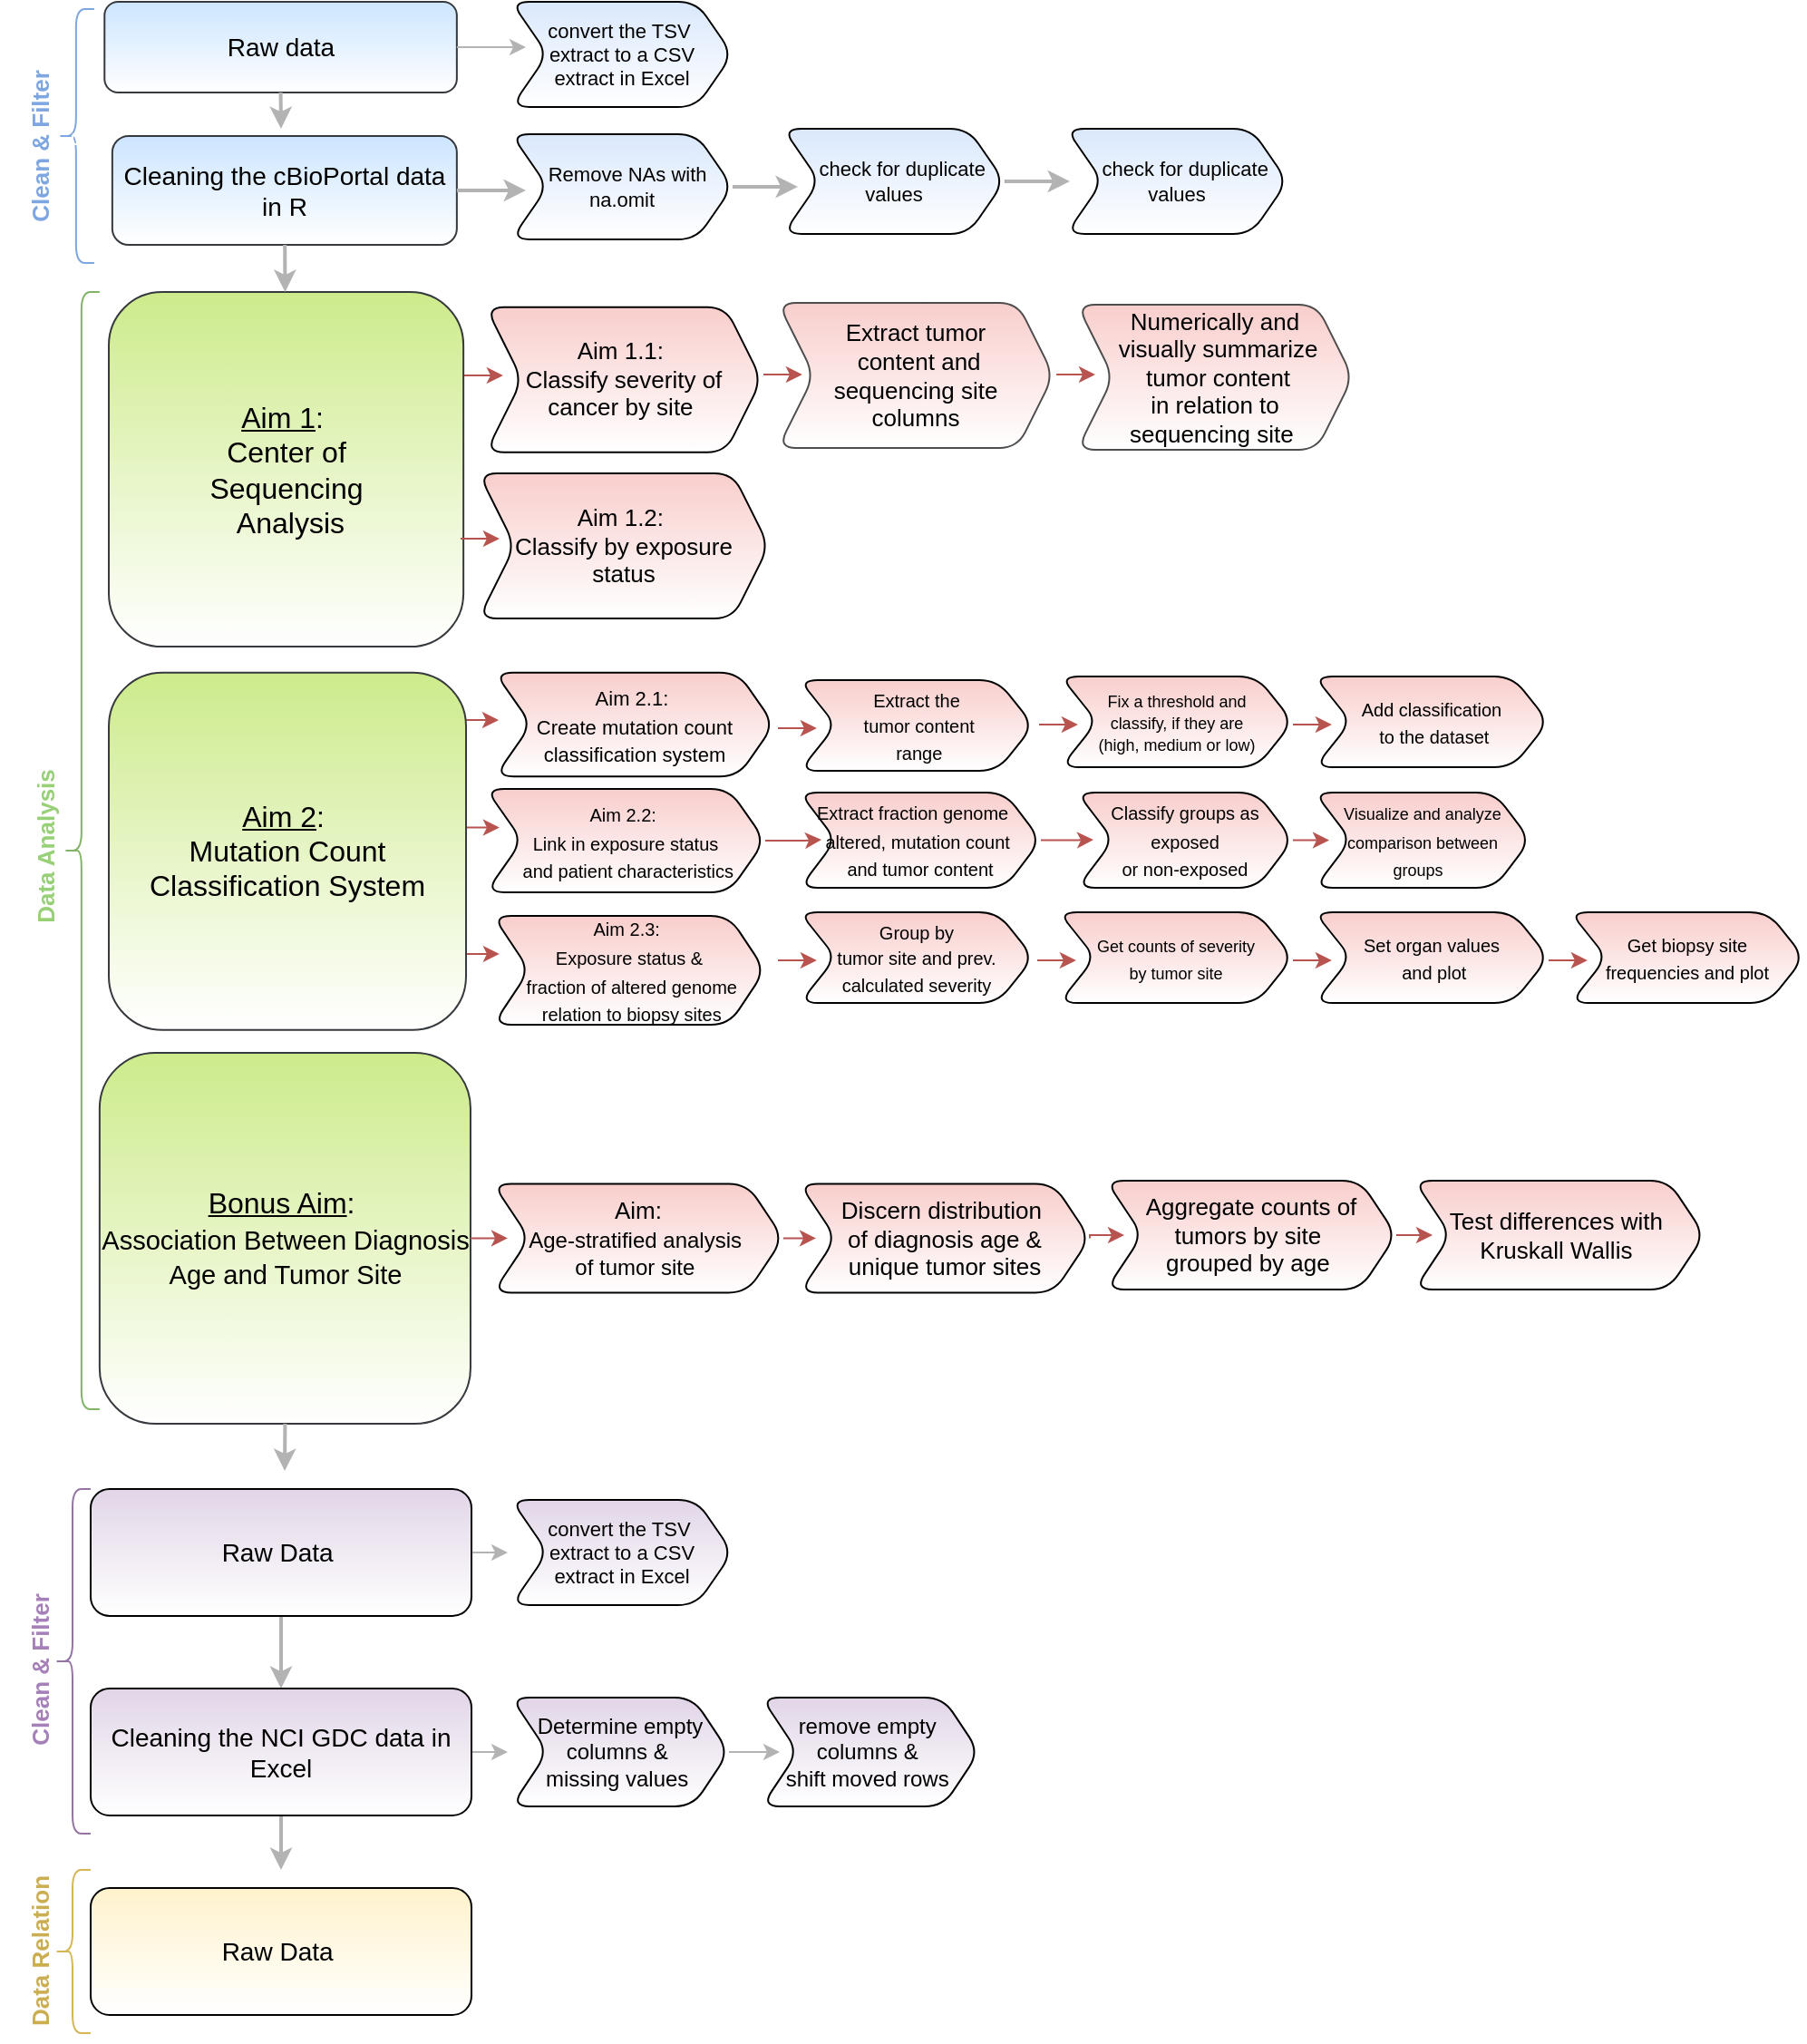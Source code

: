 <mxfile version="15.7.0" type="github">
  <diagram id="C5RBs43oDa-KdzZeNtuy" name="Page-1">
    <mxGraphModel dx="946" dy="516" grid="1" gridSize="10" guides="1" tooltips="1" connect="1" arrows="1" fold="1" page="1" pageScale="1" pageWidth="827" pageHeight="1169" math="0" shadow="0">
      <root>
        <mxCell id="WIyWlLk6GJQsqaUBKTNV-0" />
        <mxCell id="WIyWlLk6GJQsqaUBKTNV-1" parent="WIyWlLk6GJQsqaUBKTNV-0" />
        <mxCell id="jva05bBIhXNDkV-Z3Rs0-38" value="" style="group;fontColor=#A680B8;strokeColor=none;" parent="WIyWlLk6GJQsqaUBKTNV-1" vertex="1" connectable="0">
          <mxGeometry x="10.0" y="24" width="602" height="780" as="geometry" />
        </mxCell>
        <mxCell id="jva05bBIhXNDkV-Z3Rs0-0" value="" style="group" parent="jva05bBIhXNDkV-Z3Rs0-38" vertex="1" connectable="0">
          <mxGeometry x="41" width="560" height="780" as="geometry" />
        </mxCell>
        <mxCell id="jva05bBIhXNDkV-Z3Rs0-19" value="" style="endArrow=classic;html=1;rounded=0;fontSize=16;fillColor=#f8cecc;strokeColor=#b85450;" parent="jva05bBIhXNDkV-Z3Rs0-0" edge="1">
          <mxGeometry width="50" height="50" relative="1" as="geometry">
            <mxPoint x="213" y="392" as="sourcePoint" />
            <mxPoint x="234.429" y="392.017" as="targetPoint" />
            <Array as="points">
              <mxPoint x="234" y="392" />
            </Array>
          </mxGeometry>
        </mxCell>
        <mxCell id="jva05bBIhXNDkV-Z3Rs0-20" value="" style="endArrow=classic;html=1;rounded=0;fontSize=16;fillColor=#f8cecc;strokeColor=#b85450;" parent="jva05bBIhXNDkV-Z3Rs0-0" edge="1">
          <mxGeometry width="50" height="50" relative="1" as="geometry">
            <mxPoint x="213" y="451.28" as="sourcePoint" />
            <mxPoint x="234.429" y="451.297" as="targetPoint" />
          </mxGeometry>
        </mxCell>
        <mxCell id="jva05bBIhXNDkV-Z3Rs0-21" value="" style="endArrow=classic;html=1;rounded=0;fontSize=16;fillColor=#f8cecc;strokeColor=#b85450;" parent="jva05bBIhXNDkV-Z3Rs0-0" edge="1">
          <mxGeometry width="50" height="50" relative="1" as="geometry">
            <mxPoint x="213" y="520.94" as="sourcePoint" />
            <mxPoint x="234.429" y="520.957" as="targetPoint" />
          </mxGeometry>
        </mxCell>
        <mxCell id="jva05bBIhXNDkV-Z3Rs0-37" value="" style="group" parent="jva05bBIhXNDkV-Z3Rs0-0" vertex="1" connectable="0">
          <mxGeometry x="-9.07" width="400" height="562.89" as="geometry" />
        </mxCell>
        <mxCell id="WIyWlLk6GJQsqaUBKTNV-3" value="&lt;font style=&quot;font-size: 14px&quot;&gt;Raw data&lt;/font&gt;" style="rounded=1;whiteSpace=wrap;html=1;fontSize=12;glass=0;strokeWidth=1;shadow=0;fillColor=#cce5ff;strokeColor=#36393d;gradientColor=#ffffff;" parent="jva05bBIhXNDkV-Z3Rs0-37" vertex="1">
          <mxGeometry x="25.71" y="-4" width="194.29" height="50" as="geometry" />
        </mxCell>
        <mxCell id="LTJ8HYo8QJe674u0WcUs-32" value="&lt;font style=&quot;font-size: 16px&quot;&gt;&lt;u&gt;Aim 1&lt;/u&gt;:&amp;nbsp;&lt;br style=&quot;font-size: 16px&quot;&gt;&lt;span id=&quot;docs-internal-guid-bc889f9e-7fff-4419-e0c3-1be9c9a6d337&quot; style=&quot;font-size: 16px&quot;&gt;&lt;span style=&quot;font-family: &amp;#34;arial&amp;#34; ; color: rgb(0 , 0 , 0) ; background-color: transparent ; vertical-align: baseline ; font-size: 16px&quot;&gt;Center of &lt;br&gt;Sequencing&lt;br&gt;&amp;nbsp;Analysis&lt;/span&gt;&lt;/span&gt;&lt;/font&gt;" style="whiteSpace=wrap;html=1;aspect=fixed;fontSize=16;fillColor=#cdeb8b;align=center;strokeColor=#36393d;verticalAlign=middle;rounded=1;gradientColor=#ffffff;" parent="jva05bBIhXNDkV-Z3Rs0-37" vertex="1">
          <mxGeometry x="28.079" y="156" width="195.556" height="195.556" as="geometry" />
        </mxCell>
        <mxCell id="jva05bBIhXNDkV-Z3Rs0-10" value="&lt;font style=&quot;font-size: 16px&quot;&gt;&lt;u&gt;Aim 2&lt;/u&gt;:&amp;nbsp;&lt;br&gt;Mutation Count&lt;br&gt;&lt;span id=&quot;docs-internal-guid-d7643628-7fff-0ea7-7dd4-fb121b0baa99&quot;&gt;&lt;span style=&quot;font-family: &amp;#34;arial&amp;#34; ; background-color: transparent ; vertical-align: baseline&quot;&gt;Classification System&lt;/span&gt;&lt;/span&gt;&lt;br&gt;&lt;/font&gt;" style="whiteSpace=wrap;html=1;aspect=fixed;fontSize=12;fillColor=#cdeb8b;align=center;fontStyle=0;strokeColor=#36393d;rounded=1;gradientColor=#ffffff;" parent="jva05bBIhXNDkV-Z3Rs0-37" vertex="1">
          <mxGeometry x="28.08" y="365.89" width="197" height="197" as="geometry" />
        </mxCell>
        <mxCell id="jva05bBIhXNDkV-Z3Rs0-28" value="&lt;span style=&quot;color: rgb(0 , 0 , 0)&quot;&gt;Aim 1.1:&amp;nbsp;&lt;/span&gt;&lt;br style=&quot;color: rgb(0 , 0 , 0)&quot;&gt;&lt;span id=&quot;docs-internal-guid-32b5493a-7fff-44e1-2a43-0ddc0aedb55e&quot; style=&quot;color: rgb(0 , 0 , 0)&quot;&gt;&lt;span style=&quot;font-family: &amp;#34;arial&amp;#34; ; background-color: transparent ; vertical-align: baseline&quot;&gt;Classify severity of cancer by site&amp;nbsp;&lt;/span&gt;&lt;/span&gt;" style="shape=step;perimeter=stepPerimeter;whiteSpace=wrap;html=1;fixedSize=1;rounded=1;fontSize=13;verticalAlign=middle;fillColor=#f8cecc;strokeColor=default;gradientColor=#ffffff;" parent="jva05bBIhXNDkV-Z3Rs0-37" vertex="1">
          <mxGeometry x="236.07" y="164.39" width="152" height="80" as="geometry" />
        </mxCell>
        <mxCell id="jva05bBIhXNDkV-Z3Rs0-32" value="&lt;span style=&quot;color: rgb(0 , 0 , 0)&quot;&gt;Aim 1.2:&amp;nbsp;&lt;/span&gt;&lt;br style=&quot;color: rgb(0 , 0 , 0)&quot;&gt;&lt;span id=&quot;docs-internal-guid-430a61ab-7fff-0e5c-0323-d102c36e70b5&quot; style=&quot;color: rgb(0 , 0 , 0)&quot;&gt;&lt;span style=&quot;font-family: &amp;#34;arial&amp;#34; ; background-color: transparent ; vertical-align: baseline&quot;&gt;Classify by exposure status&lt;/span&gt;&lt;/span&gt;" style="shape=step;perimeter=stepPerimeter;whiteSpace=wrap;html=1;fixedSize=1;rounded=1;fontSize=13;verticalAlign=middle;fillColor=#f8cecc;strokeColor=default;gradientColor=#ffffff;" parent="jva05bBIhXNDkV-Z3Rs0-37" vertex="1">
          <mxGeometry x="232.07" y="256" width="160" height="80" as="geometry" />
        </mxCell>
        <mxCell id="jva05bBIhXNDkV-Z3Rs0-33" value="&lt;span style=&quot;font-size: 11px&quot;&gt;Aim 2.1:&amp;nbsp;&lt;/span&gt;&lt;br style=&quot;font-size: 11px&quot;&gt;&lt;span id=&quot;docs-internal-guid-32b5493a-7fff-44e1-2a43-0ddc0aedb55e&quot; style=&quot;font-size: 11px&quot;&gt;&lt;span style=&quot;font-family: &amp;#34;arial&amp;#34; ; background-color: transparent ; vertical-align: baseline&quot;&gt;Create mutation count classification system&lt;/span&gt;&lt;/span&gt;" style="shape=step;perimeter=stepPerimeter;whiteSpace=wrap;html=1;fixedSize=1;rounded=1;fontSize=13;verticalAlign=middle;fillColor=#f8cecc;strokeColor=default;gradientColor=#ffffff;" parent="jva05bBIhXNDkV-Z3Rs0-37" vertex="1">
          <mxGeometry x="241.07" y="365.89" width="153.93" height="57.22" as="geometry" />
        </mxCell>
        <mxCell id="jva05bBIhXNDkV-Z3Rs0-34" value="&lt;span style=&quot;font-size: 10px&quot;&gt;Aim 2.2:&amp;nbsp;&lt;/span&gt;&lt;br style=&quot;font-size: 10px&quot;&gt;&lt;span id=&quot;docs-internal-guid-430a61ab-7fff-0e5c-0323-d102c36e70b5&quot; style=&quot;font-size: 10px&quot;&gt;&lt;span style=&quot;font-family: &amp;#34;arial&amp;#34; ; background-color: transparent ; vertical-align: baseline&quot;&gt;Link in exposure status&lt;br&gt;&amp;nbsp;and patient characteristics&lt;br&gt;&lt;/span&gt;&lt;/span&gt;" style="shape=step;perimeter=stepPerimeter;whiteSpace=wrap;html=1;fixedSize=1;rounded=1;fontSize=13;verticalAlign=middle;fillColor=#f8cecc;strokeColor=default;gradientColor=#ffffff;" parent="jva05bBIhXNDkV-Z3Rs0-37" vertex="1">
          <mxGeometry x="236.07" y="430" width="153.93" height="57" as="geometry" />
        </mxCell>
        <mxCell id="jva05bBIhXNDkV-Z3Rs0-35" value="&lt;span style=&quot;font-size: 10px&quot;&gt;Aim 2.3:&amp;nbsp;&lt;/span&gt;&lt;br style=&quot;font-size: 10px&quot;&gt;&lt;span id=&quot;docs-internal-guid-430a61ab-7fff-0e5c-0323-d102c36e70b5&quot; style=&quot;font-size: 10px&quot;&gt;&lt;span style=&quot;font-family: &amp;#34;arial&amp;#34; ; background-color: transparent ; vertical-align: baseline&quot;&gt;Exposure status &amp;amp;&lt;br&gt;&amp;nbsp;fraction of altered genome&lt;br&gt;&amp;nbsp;relation to biopsy sites&lt;/span&gt;&lt;/span&gt;" style="shape=step;perimeter=stepPerimeter;whiteSpace=wrap;html=1;fixedSize=1;rounded=1;fontSize=13;verticalAlign=middle;fillColor=#f8cecc;strokeColor=default;gradientColor=#ffffff;" parent="jva05bBIhXNDkV-Z3Rs0-37" vertex="1">
          <mxGeometry x="240" y="500" width="150" height="60" as="geometry" />
        </mxCell>
        <mxCell id="jva05bBIhXNDkV-Z3Rs0-30" value="c" style="shape=curlyBracket;whiteSpace=wrap;html=1;rounded=1;fontSize=13;verticalAlign=middle;fillColor=#7EA6E0;strokeColor=#7EA6E0;fontColor=#ffffff;" parent="jva05bBIhXNDkV-Z3Rs0-37" vertex="1">
          <mxGeometry width="20" height="140" as="geometry" />
        </mxCell>
        <mxCell id="UrIfdFHcw9ySpkhSnF8r-1" value="" style="endArrow=classic;html=1;rounded=0;fontSize=16;fillColor=#f8cecc;strokeColor=#b85450;" parent="jva05bBIhXNDkV-Z3Rs0-37" edge="1">
          <mxGeometry width="50" height="50" relative="1" as="geometry">
            <mxPoint x="222.07" y="292" as="sourcePoint" />
            <mxPoint x="243.499" y="292.017" as="targetPoint" />
          </mxGeometry>
        </mxCell>
        <mxCell id="UrIfdFHcw9ySpkhSnF8r-2" value="" style="endArrow=classic;html=1;rounded=0;fontSize=16;fillColor=#f8cecc;strokeColor=#b85450;" parent="jva05bBIhXNDkV-Z3Rs0-37" edge="1">
          <mxGeometry width="50" height="50" relative="1" as="geometry">
            <mxPoint x="224.07" y="202" as="sourcePoint" />
            <mxPoint x="245.499" y="202.017" as="targetPoint" />
          </mxGeometry>
        </mxCell>
        <mxCell id="fbxLGO5AVqaTQdbHGjEv-2" value="&lt;font style=&quot;font-size: 14px&quot;&gt;Cleaning the cBioPortal data in R&lt;/font&gt;" style="rounded=1;whiteSpace=wrap;html=1;strokeColor=#36393d;fillColor=#cce5ff;gradientColor=#ffffff;" parent="jva05bBIhXNDkV-Z3Rs0-37" vertex="1">
          <mxGeometry x="30" y="70" width="190" height="60" as="geometry" />
        </mxCell>
        <mxCell id="fbxLGO5AVqaTQdbHGjEv-8" value="" style="endArrow=classic;html=1;rounded=0;fontSize=16;fillColor=#dae8fc;strokeColor=#B3B3B3;strokeWidth=2;" parent="jva05bBIhXNDkV-Z3Rs0-37" source="fbxLGO5AVqaTQdbHGjEv-2" target="LTJ8HYo8QJe674u0WcUs-32" edge="1">
          <mxGeometry width="50" height="50" relative="1" as="geometry">
            <mxPoint x="128.07" y="146" as="sourcePoint" />
            <mxPoint x="128.07" y="86" as="targetPoint" />
            <Array as="points" />
          </mxGeometry>
        </mxCell>
        <mxCell id="fbxLGO5AVqaTQdbHGjEv-26" value="&lt;span style=&quot;font-size: 11px&quot;&gt;&amp;nbsp; Remove NAs with&lt;/span&gt;&lt;br style=&quot;font-size: 11px&quot;&gt;&lt;span style=&quot;font-size: 11px&quot;&gt;na.omit&lt;/span&gt;" style="shape=step;perimeter=stepPerimeter;whiteSpace=wrap;html=1;fixedSize=1;fontSize=10;strokeColor=default;fillColor=#dae8fc;align=center;rounded=1;gradientColor=#ffffff;" parent="jva05bBIhXNDkV-Z3Rs0-37" vertex="1">
          <mxGeometry x="250.07" y="69" width="121.97" height="58" as="geometry" />
        </mxCell>
        <mxCell id="vI-df_wn8zXR9mLXB440-14" value="&lt;span style=&quot;font-size: 11px&quot;&gt;convert the TSV&amp;nbsp;&lt;br&gt;extract to a CSV&lt;br&gt;extract in Excel&lt;br&gt;&lt;/span&gt;" style="shape=step;perimeter=stepPerimeter;whiteSpace=wrap;html=1;fixedSize=1;fontSize=10;strokeColor=default;fillColor=#dae8fc;align=center;rounded=1;gradientColor=#ffffff;" vertex="1" parent="jva05bBIhXNDkV-Z3Rs0-37">
          <mxGeometry x="250.07" y="-4" width="121.97" height="58" as="geometry" />
        </mxCell>
        <mxCell id="jva05bBIhXNDkV-Z3Rs0-59" value="" style="shape=curlyBracket;whiteSpace=wrap;html=1;rounded=1;fontSize=13;strokeColor=#82b366;fillColor=#d5e8d4;verticalAlign=middle;" parent="jva05bBIhXNDkV-Z3Rs0-0" vertex="1">
          <mxGeometry x="-6.07" y="156" width="20" height="616" as="geometry" />
        </mxCell>
        <mxCell id="jva05bBIhXNDkV-Z3Rs0-39" value="&lt;font style=&quot;font-size: 16px&quot;&gt;&lt;u&gt;Bonus Aim&lt;/u&gt;:&amp;nbsp;&lt;br&gt;&lt;span id=&quot;docs-internal-guid-02cd7383-7fff-e907-d800-ce4748073192&quot;&gt;&lt;span style=&quot;font-size: 10.909pt ; font-family: &amp;#34;arial&amp;#34; ; background-color: transparent ; vertical-align: baseline&quot;&gt;Association Between Diagnosis Age and Tumor Site&lt;/span&gt;&lt;/span&gt;&lt;br&gt;&lt;/font&gt;" style="whiteSpace=wrap;html=1;aspect=fixed;fontSize=12;fillColor=#cdeb8b;align=center;fontStyle=0;strokeColor=#36393d;rounded=1;gradientColor=#ffffff;" parent="jva05bBIhXNDkV-Z3Rs0-0" vertex="1">
          <mxGeometry x="13.93" y="575.45" width="204.55" height="204.55" as="geometry" />
        </mxCell>
        <mxCell id="UrIfdFHcw9ySpkhSnF8r-3" value="Extract tumor&lt;br&gt;&amp;nbsp;content and &lt;br&gt;sequencing site &lt;br&gt;columns" style="shape=step;perimeter=stepPerimeter;whiteSpace=wrap;html=1;fixedSize=1;rounded=1;fontSize=13;verticalAlign=middle;fillColor=#f8cecc;strokeColor=#4D4D4D;gradientColor=#ffffff;" parent="jva05bBIhXNDkV-Z3Rs0-0" vertex="1">
          <mxGeometry x="388" y="162" width="152" height="80" as="geometry" />
        </mxCell>
        <mxCell id="UrIfdFHcw9ySpkhSnF8r-7" value="" style="endArrow=classic;html=1;rounded=0;fontSize=16;fillColor=#f8cecc;strokeColor=#b85450;" parent="jva05bBIhXNDkV-Z3Rs0-0" edge="1">
          <mxGeometry width="50" height="50" relative="1" as="geometry">
            <mxPoint x="380" y="201.5" as="sourcePoint" />
            <mxPoint x="401.429" y="201.517" as="targetPoint" />
          </mxGeometry>
        </mxCell>
        <mxCell id="dsIt64HnXnaKbnJkgqfY-0" value="&lt;font style=&quot;font-size: 10px&quot;&gt;Extract the&lt;br&gt;&amp;nbsp;tumor content&lt;br&gt;&amp;nbsp;range&lt;/font&gt;" style="shape=step;perimeter=stepPerimeter;whiteSpace=wrap;html=1;fixedSize=1;rounded=1;fillColor=#f8cecc;strokeColor=default;gradientColor=#ffffff;" parent="jva05bBIhXNDkV-Z3Rs0-0" vertex="1">
          <mxGeometry x="400" y="370" width="129" height="50" as="geometry" />
        </mxCell>
        <mxCell id="dsIt64HnXnaKbnJkgqfY-1" value="" style="endArrow=classic;html=1;rounded=0;fontSize=16;fillColor=#f8cecc;strokeColor=#b85450;" parent="jva05bBIhXNDkV-Z3Rs0-0" edge="1">
          <mxGeometry width="50" height="50" relative="1" as="geometry">
            <mxPoint x="388" y="396.5" as="sourcePoint" />
            <mxPoint x="409.429" y="396.517" as="targetPoint" />
          </mxGeometry>
        </mxCell>
        <mxCell id="dsIt64HnXnaKbnJkgqfY-6" value="&lt;font style=&quot;font-size: 10px&quot;&gt;Group by&lt;br&gt;tumor site and prev.&lt;br&gt;&amp;nbsp;calculated severity&amp;nbsp;&lt;/font&gt;" style="shape=step;perimeter=stepPerimeter;whiteSpace=wrap;html=1;fixedSize=1;rounded=1;fillColor=#f8cecc;strokeColor=default;gradientColor=#ffffff;" parent="jva05bBIhXNDkV-Z3Rs0-0" vertex="1">
          <mxGeometry x="400" y="498" width="129" height="50" as="geometry" />
        </mxCell>
        <mxCell id="dsIt64HnXnaKbnJkgqfY-7" value="" style="endArrow=classic;html=1;rounded=0;fontSize=16;fillColor=#f8cecc;strokeColor=#b85450;" parent="jva05bBIhXNDkV-Z3Rs0-0" edge="1">
          <mxGeometry width="50" height="50" relative="1" as="geometry">
            <mxPoint x="388" y="524.5" as="sourcePoint" />
            <mxPoint x="409.429" y="524.517" as="targetPoint" />
          </mxGeometry>
        </mxCell>
        <mxCell id="UrIfdFHcw9ySpkhSnF8r-6" value="" style="endArrow=classic;html=1;rounded=0;fontSize=16;fillColor=#f8cecc;strokeColor=#b85450;" parent="jva05bBIhXNDkV-Z3Rs0-0" edge="1">
          <mxGeometry width="50" height="50" relative="1" as="geometry">
            <mxPoint x="541.57" y="201.5" as="sourcePoint" />
            <mxPoint x="562.999" y="201.517" as="targetPoint" />
          </mxGeometry>
        </mxCell>
        <mxCell id="A9-u4E476JNnXryJL63V-2" value="&lt;font style=&quot;font-size: 10px&quot;&gt;Extract fraction genome&amp;nbsp; &amp;nbsp; altered, mutation count&amp;nbsp; &lt;br&gt;and tumor content&lt;/font&gt;" style="shape=step;perimeter=stepPerimeter;whiteSpace=wrap;html=1;fixedSize=1;rounded=1;fontSize=13;verticalAlign=middle;fillColor=#f8cecc;strokeColor=default;gradientColor=#ffffff;" parent="jva05bBIhXNDkV-Z3Rs0-0" vertex="1">
          <mxGeometry x="400" y="432" width="133" height="52.5" as="geometry" />
        </mxCell>
        <mxCell id="A9-u4E476JNnXryJL63V-3" value="" style="edgeStyle=orthogonalEdgeStyle;rounded=0;orthogonalLoop=1;jettySize=auto;html=1;fillColor=#f8cecc;strokeColor=#B85450;" parent="jva05bBIhXNDkV-Z3Rs0-0" source="jva05bBIhXNDkV-Z3Rs0-34" edge="1">
          <mxGeometry relative="1" as="geometry">
            <mxPoint x="412" y="458" as="targetPoint" />
            <Array as="points">
              <mxPoint x="402" y="458" />
              <mxPoint x="402" y="458" />
            </Array>
          </mxGeometry>
        </mxCell>
        <mxCell id="fbxLGO5AVqaTQdbHGjEv-22" value="Aim:&lt;br&gt;&lt;font style=&quot;font-size: 12px&quot;&gt;Age-stratified analysis&amp;nbsp;&lt;br&gt;of tumor site&lt;/font&gt;&amp;nbsp;" style="shape=step;perimeter=stepPerimeter;whiteSpace=wrap;html=1;fixedSize=1;rounded=1;fontSize=13;verticalAlign=middle;fillColor=#f8cecc;strokeColor=default;gradientColor=#ffffff;" parent="jva05bBIhXNDkV-Z3Rs0-0" vertex="1">
          <mxGeometry x="230.93" y="647.73" width="160" height="60" as="geometry" />
        </mxCell>
        <mxCell id="fbxLGO5AVqaTQdbHGjEv-28" value="&lt;span style=&quot;font-size: 11px&quot;&gt;&amp;nbsp; &amp;nbsp;check for duplicate&lt;br&gt;values&lt;br&gt;&lt;/span&gt;" style="shape=step;perimeter=stepPerimeter;whiteSpace=wrap;html=1;fixedSize=1;fontSize=10;strokeColor=default;fillColor=#dae8fc;align=center;rounded=1;gradientColor=#ffffff;" parent="jva05bBIhXNDkV-Z3Rs0-0" vertex="1">
          <mxGeometry x="390.93" y="66" width="121.97" height="58" as="geometry" />
        </mxCell>
        <mxCell id="vI-df_wn8zXR9mLXB440-1" value="Discern distribution&amp;nbsp;&lt;br&gt;of diagnosis age &amp;amp;&lt;br&gt;unique tumor sites" style="shape=step;perimeter=stepPerimeter;whiteSpace=wrap;html=1;fixedSize=1;rounded=1;fontSize=13;verticalAlign=middle;fillColor=#f8cecc;strokeColor=default;gradientColor=#ffffff;" vertex="1" parent="jva05bBIhXNDkV-Z3Rs0-0">
          <mxGeometry x="400" y="647.73" width="160" height="60" as="geometry" />
        </mxCell>
        <mxCell id="jva05bBIhXNDkV-Z3Rs0-24" value="&lt;font color=&quot;#7ea6e0&quot;&gt;&lt;b&gt;Clean &amp;amp; Filter&lt;/b&gt;&lt;/font&gt;" style="text;html=1;align=center;verticalAlign=middle;resizable=0;points=[];autosize=1;strokeColor=none;fillColor=#FFFFFF;fontSize=13;rotation=-90;fontColor=#0000FF;" parent="jva05bBIhXNDkV-Z3Rs0-38" vertex="1">
          <mxGeometry x="-28" y="66" width="100" height="20" as="geometry" />
        </mxCell>
        <mxCell id="jva05bBIhXNDkV-Z3Rs0-60" value="Data Analysis" style="text;html=1;align=center;verticalAlign=middle;resizable=0;points=[];autosize=1;strokeColor=none;fillColor=#FFFFFF;fontSize=13;rotation=-90;fontColor=#97D077;fontStyle=1" parent="jva05bBIhXNDkV-Z3Rs0-38" vertex="1">
          <mxGeometry x="-25" y="452" width="100" height="20" as="geometry" />
        </mxCell>
        <mxCell id="UrIfdFHcw9ySpkhSnF8r-8" value="Numerically and&lt;br&gt;&amp;nbsp;visually summarize&lt;br&gt;&amp;nbsp;tumor content &lt;br&gt;in relation to &lt;br&gt;sequencing site&amp;nbsp;" style="shape=step;perimeter=stepPerimeter;whiteSpace=wrap;html=1;fixedSize=1;rounded=1;fontSize=13;verticalAlign=middle;fillColor=#f8cecc;strokeColor=#4D4D4D;gradientColor=#ffffff;" parent="WIyWlLk6GJQsqaUBKTNV-1" vertex="1">
          <mxGeometry x="604" y="187" width="152" height="80" as="geometry" />
        </mxCell>
        <mxCell id="dsIt64HnXnaKbnJkgqfY-2" value="&lt;font style=&quot;font-size: 9px&quot;&gt;Fix a threshold and&lt;br&gt;classify,&amp;nbsp;if they are &lt;br&gt;(high, medium or low)&lt;/font&gt;" style="shape=step;perimeter=stepPerimeter;whiteSpace=wrap;html=1;fixedSize=1;rounded=1;fillColor=#f8cecc;strokeColor=default;fontSize=10;gradientColor=#ffffff;" parent="WIyWlLk6GJQsqaUBKTNV-1" vertex="1">
          <mxGeometry x="595" y="392" width="128" height="50" as="geometry" />
        </mxCell>
        <mxCell id="dsIt64HnXnaKbnJkgqfY-3" value="" style="endArrow=classic;html=1;rounded=0;fontSize=16;fillColor=#f8cecc;strokeColor=#b85450;" parent="WIyWlLk6GJQsqaUBKTNV-1" edge="1">
          <mxGeometry width="50" height="50" relative="1" as="geometry">
            <mxPoint x="583" y="418.5" as="sourcePoint" />
            <mxPoint x="604.429" y="418.517" as="targetPoint" />
          </mxGeometry>
        </mxCell>
        <mxCell id="dsIt64HnXnaKbnJkgqfY-4" value="&lt;font style=&quot;font-size: 10px&quot;&gt;Add classification&lt;br&gt;&amp;nbsp;to the dataset&lt;/font&gt;" style="shape=step;perimeter=stepPerimeter;whiteSpace=wrap;html=1;fixedSize=1;rounded=1;fillColor=#f8cecc;strokeColor=default;gradientColor=#ffffff;" parent="WIyWlLk6GJQsqaUBKTNV-1" vertex="1">
          <mxGeometry x="735" y="392" width="129" height="50" as="geometry" />
        </mxCell>
        <mxCell id="dsIt64HnXnaKbnJkgqfY-5" value="" style="endArrow=classic;html=1;rounded=0;fontSize=16;fillColor=#f8cecc;strokeColor=#b85450;" parent="WIyWlLk6GJQsqaUBKTNV-1" edge="1">
          <mxGeometry width="50" height="50" relative="1" as="geometry">
            <mxPoint x="723" y="418.5" as="sourcePoint" />
            <mxPoint x="744.429" y="418.517" as="targetPoint" />
          </mxGeometry>
        </mxCell>
        <mxCell id="dsIt64HnXnaKbnJkgqfY-8" value="&lt;span style=&quot;font-size: 9px&quot;&gt;Get counts of severity &lt;br&gt;by tumor site&lt;/span&gt;" style="shape=step;perimeter=stepPerimeter;whiteSpace=wrap;html=1;fixedSize=1;rounded=1;fillColor=#f8cecc;strokeColor=default;gradientColor=#ffffff;" parent="WIyWlLk6GJQsqaUBKTNV-1" vertex="1">
          <mxGeometry x="594" y="522" width="129" height="50" as="geometry" />
        </mxCell>
        <mxCell id="dsIt64HnXnaKbnJkgqfY-9" value="" style="endArrow=classic;html=1;rounded=0;fontSize=16;fillColor=#f8cecc;strokeColor=#b85450;" parent="WIyWlLk6GJQsqaUBKTNV-1" edge="1">
          <mxGeometry width="50" height="50" relative="1" as="geometry">
            <mxPoint x="582" y="548.5" as="sourcePoint" />
            <mxPoint x="603.429" y="548.517" as="targetPoint" />
          </mxGeometry>
        </mxCell>
        <mxCell id="dsIt64HnXnaKbnJkgqfY-10" value="&lt;font size=&quot;1&quot;&gt;Set organ values&lt;br&gt;&amp;nbsp;and plot&lt;/font&gt;" style="shape=step;perimeter=stepPerimeter;whiteSpace=wrap;html=1;fixedSize=1;rounded=1;fillColor=#f8cecc;strokeColor=default;gradientColor=#ffffff;" parent="WIyWlLk6GJQsqaUBKTNV-1" vertex="1">
          <mxGeometry x="735" y="522" width="129" height="50" as="geometry" />
        </mxCell>
        <mxCell id="dsIt64HnXnaKbnJkgqfY-11" value="" style="endArrow=classic;html=1;rounded=0;fontSize=16;fillColor=#f8cecc;strokeColor=#b85450;" parent="WIyWlLk6GJQsqaUBKTNV-1" edge="1">
          <mxGeometry width="50" height="50" relative="1" as="geometry">
            <mxPoint x="723" y="548.5" as="sourcePoint" />
            <mxPoint x="744.429" y="548.517" as="targetPoint" />
          </mxGeometry>
        </mxCell>
        <mxCell id="dsIt64HnXnaKbnJkgqfY-12" value="&lt;font style=&quot;font-size: 10px&quot;&gt;Get biopsy site &lt;br&gt;frequencies and plot&lt;/font&gt;" style="shape=step;perimeter=stepPerimeter;whiteSpace=wrap;html=1;fixedSize=1;rounded=1;fillColor=#f8cecc;strokeColor=default;gradientColor=#ffffff;" parent="WIyWlLk6GJQsqaUBKTNV-1" vertex="1">
          <mxGeometry x="876" y="522" width="129" height="50" as="geometry" />
        </mxCell>
        <mxCell id="dsIt64HnXnaKbnJkgqfY-13" value="" style="endArrow=classic;html=1;rounded=0;fontSize=16;fillColor=#f8cecc;strokeColor=#b85450;" parent="WIyWlLk6GJQsqaUBKTNV-1" edge="1">
          <mxGeometry width="50" height="50" relative="1" as="geometry">
            <mxPoint x="864" y="548.5" as="sourcePoint" />
            <mxPoint x="885.429" y="548.517" as="targetPoint" />
          </mxGeometry>
        </mxCell>
        <mxCell id="A9-u4E476JNnXryJL63V-9" value="" style="edgeStyle=orthogonalEdgeStyle;rounded=0;orthogonalLoop=1;jettySize=auto;html=1;fontSize=8;strokeColor=#B85450;" parent="WIyWlLk6GJQsqaUBKTNV-1" source="A9-u4E476JNnXryJL63V-5" edge="1">
          <mxGeometry relative="1" as="geometry">
            <mxPoint x="743" y="482" as="targetPoint" />
          </mxGeometry>
        </mxCell>
        <mxCell id="A9-u4E476JNnXryJL63V-5" value="&lt;font style=&quot;font-size: 10px&quot;&gt;Classify groups as exposed &lt;br&gt;or non-exposed&lt;/font&gt;" style="shape=step;perimeter=stepPerimeter;whiteSpace=wrap;html=1;fixedSize=1;rounded=1;fontSize=13;verticalAlign=middle;fillColor=#f8cecc;strokeColor=default;gradientColor=#ffffff;" parent="WIyWlLk6GJQsqaUBKTNV-1" vertex="1">
          <mxGeometry x="604" y="456" width="119" height="52.5" as="geometry" />
        </mxCell>
        <mxCell id="A9-u4E476JNnXryJL63V-6" value="" style="edgeStyle=orthogonalEdgeStyle;rounded=0;orthogonalLoop=1;jettySize=auto;html=1;strokeColor=#B85450;" parent="WIyWlLk6GJQsqaUBKTNV-1" source="A9-u4E476JNnXryJL63V-2" edge="1">
          <mxGeometry relative="1" as="geometry">
            <mxPoint x="613" y="482" as="targetPoint" />
          </mxGeometry>
        </mxCell>
        <mxCell id="A9-u4E476JNnXryJL63V-8" value="&lt;font style=&quot;font-size: 9px&quot;&gt;Visualize and analyze &lt;br&gt;comparison between &lt;br&gt;groups&amp;nbsp;&amp;nbsp;&lt;/font&gt;" style="shape=step;perimeter=stepPerimeter;whiteSpace=wrap;html=1;fixedSize=1;rounded=1;fontSize=13;verticalAlign=middle;fillColor=#f8cecc;strokeColor=default;gradientColor=#ffffff;" parent="WIyWlLk6GJQsqaUBKTNV-1" vertex="1">
          <mxGeometry x="735" y="456" width="119" height="52.5" as="geometry" />
        </mxCell>
        <mxCell id="fbxLGO5AVqaTQdbHGjEv-27" style="edgeStyle=orthogonalEdgeStyle;rounded=0;orthogonalLoop=1;jettySize=auto;html=1;exitX=1;exitY=0.5;exitDx=0;exitDy=0;fontSize=11;fontColor=#97D077;strokeColor=#B3B3B3;strokeWidth=2;fillColor=#f5f5f5;" parent="WIyWlLk6GJQsqaUBKTNV-1" source="fbxLGO5AVqaTQdbHGjEv-26" edge="1">
          <mxGeometry relative="1" as="geometry">
            <mxPoint x="450" y="122" as="targetPoint" />
          </mxGeometry>
        </mxCell>
        <mxCell id="fbxLGO5AVqaTQdbHGjEv-29" style="edgeStyle=orthogonalEdgeStyle;rounded=0;orthogonalLoop=1;jettySize=auto;html=1;exitX=1;exitY=0.5;exitDx=0;exitDy=0;fontSize=11;fontColor=#97D077;strokeColor=#B3B3B3;strokeWidth=2;" parent="WIyWlLk6GJQsqaUBKTNV-1" source="fbxLGO5AVqaTQdbHGjEv-28" edge="1">
          <mxGeometry relative="1" as="geometry">
            <mxPoint x="600" y="119" as="targetPoint" />
          </mxGeometry>
        </mxCell>
        <mxCell id="fbxLGO5AVqaTQdbHGjEv-30" value="&lt;span style=&quot;font-size: 11px&quot;&gt;&amp;nbsp; &amp;nbsp;check for duplicate&lt;br&gt;values&lt;br&gt;&lt;/span&gt;" style="shape=step;perimeter=stepPerimeter;whiteSpace=wrap;html=1;fixedSize=1;fontSize=10;strokeColor=default;fillColor=#dae8fc;align=center;rounded=1;gradientColor=#ffffff;" parent="WIyWlLk6GJQsqaUBKTNV-1" vertex="1">
          <mxGeometry x="598.02" y="90" width="121.97" height="58" as="geometry" />
        </mxCell>
        <mxCell id="fbxLGO5AVqaTQdbHGjEv-36" style="edgeStyle=orthogonalEdgeStyle;rounded=0;orthogonalLoop=1;jettySize=auto;html=1;fontSize=11;fontColor=#97D077;strokeColor=#B3B3B3;strokeWidth=2;" parent="WIyWlLk6GJQsqaUBKTNV-1" source="fbxLGO5AVqaTQdbHGjEv-31" edge="1">
          <mxGeometry relative="1" as="geometry">
            <mxPoint x="165" y="950" as="targetPoint" />
          </mxGeometry>
        </mxCell>
        <mxCell id="vI-df_wn8zXR9mLXB440-17" style="edgeStyle=orthogonalEdgeStyle;rounded=0;orthogonalLoop=1;jettySize=auto;html=1;exitX=1;exitY=0.5;exitDx=0;exitDy=0;fontSize=12;strokeColor=#B3B3B3;" edge="1" parent="WIyWlLk6GJQsqaUBKTNV-1" source="fbxLGO5AVqaTQdbHGjEv-31">
          <mxGeometry relative="1" as="geometry">
            <mxPoint x="290" y="875" as="targetPoint" />
          </mxGeometry>
        </mxCell>
        <mxCell id="fbxLGO5AVqaTQdbHGjEv-31" value="Raw Data&amp;nbsp;" style="rounded=1;whiteSpace=wrap;html=1;fontSize=14;strokeColor=default;fillColor=#e1d5e7;align=center;gradientColor=#ffffff;" parent="WIyWlLk6GJQsqaUBKTNV-1" vertex="1">
          <mxGeometry x="60" y="840" width="210" height="70" as="geometry" />
        </mxCell>
        <mxCell id="fbxLGO5AVqaTQdbHGjEv-49" style="edgeStyle=orthogonalEdgeStyle;rounded=0;orthogonalLoop=1;jettySize=auto;html=1;exitX=0.5;exitY=1;exitDx=0;exitDy=0;fontSize=14;fontColor=#A680B8;strokeColor=#B3B3B3;strokeWidth=2;" parent="WIyWlLk6GJQsqaUBKTNV-1" source="fbxLGO5AVqaTQdbHGjEv-37" edge="1">
          <mxGeometry relative="1" as="geometry">
            <mxPoint x="165" y="1050" as="targetPoint" />
          </mxGeometry>
        </mxCell>
        <mxCell id="vI-df_wn8zXR9mLXB440-19" style="edgeStyle=orthogonalEdgeStyle;rounded=0;orthogonalLoop=1;jettySize=auto;html=1;exitX=1;exitY=0.5;exitDx=0;exitDy=0;fontSize=12;strokeColor=#B3B3B3;" edge="1" parent="WIyWlLk6GJQsqaUBKTNV-1" source="fbxLGO5AVqaTQdbHGjEv-37">
          <mxGeometry relative="1" as="geometry">
            <mxPoint x="290" y="985" as="targetPoint" />
          </mxGeometry>
        </mxCell>
        <mxCell id="fbxLGO5AVqaTQdbHGjEv-37" value="&lt;span style=&quot;font-size: 14px&quot;&gt;Cleaning the NCI GDC data in Excel&lt;/span&gt;" style="rounded=1;whiteSpace=wrap;html=1;fontSize=11;strokeColor=default;fillColor=#e1d5e7;align=center;gradientColor=#ffffff;" parent="WIyWlLk6GJQsqaUBKTNV-1" vertex="1">
          <mxGeometry x="60" y="950" width="210" height="70" as="geometry" />
        </mxCell>
        <mxCell id="fbxLGO5AVqaTQdbHGjEv-38" style="edgeStyle=orthogonalEdgeStyle;rounded=0;orthogonalLoop=1;jettySize=auto;html=1;exitX=0.5;exitY=1;exitDx=0;exitDy=0;fontSize=14;fontColor=#97D077;strokeColor=#B3B3B3;strokeWidth=2;" parent="WIyWlLk6GJQsqaUBKTNV-1" source="WIyWlLk6GJQsqaUBKTNV-3" edge="1">
          <mxGeometry relative="1" as="geometry">
            <mxPoint x="165" y="90" as="targetPoint" />
          </mxGeometry>
        </mxCell>
        <mxCell id="fbxLGO5AVqaTQdbHGjEv-39" style="edgeStyle=orthogonalEdgeStyle;rounded=0;orthogonalLoop=1;jettySize=auto;html=1;exitX=1;exitY=0.5;exitDx=0;exitDy=0;fontSize=14;fontColor=#97D077;strokeColor=#B3B3B3;strokeWidth=2;" parent="WIyWlLk6GJQsqaUBKTNV-1" source="fbxLGO5AVqaTQdbHGjEv-2" edge="1">
          <mxGeometry relative="1" as="geometry">
            <mxPoint x="300" y="124" as="targetPoint" />
          </mxGeometry>
        </mxCell>
        <mxCell id="fbxLGO5AVqaTQdbHGjEv-42" value="&lt;font&gt;&lt;b&gt;Clean &amp;amp; Filter&lt;/b&gt;&lt;/font&gt;" style="text;html=1;align=center;verticalAlign=middle;resizable=0;points=[];autosize=1;fontSize=13;rotation=-90;fontColor=#A680B8;" parent="WIyWlLk6GJQsqaUBKTNV-1" vertex="1">
          <mxGeometry x="-18.0" y="930" width="100" height="20" as="geometry" />
        </mxCell>
        <mxCell id="fbxLGO5AVqaTQdbHGjEv-45" value="Raw Data&amp;nbsp;" style="rounded=1;whiteSpace=wrap;html=1;fontSize=14;strokeColor=default;fillColor=#fff2cc;align=center;gradientColor=#ffffff;" parent="WIyWlLk6GJQsqaUBKTNV-1" vertex="1">
          <mxGeometry x="60" y="1060" width="210" height="70" as="geometry" />
        </mxCell>
        <mxCell id="fbxLGO5AVqaTQdbHGjEv-47" value="" style="shape=curlyBracket;whiteSpace=wrap;html=1;rounded=1;fontSize=14;strokeColor=#d6b656;fillColor=#fff2cc;align=center;" parent="WIyWlLk6GJQsqaUBKTNV-1" vertex="1">
          <mxGeometry x="40" y="1050" width="20" height="90" as="geometry" />
        </mxCell>
        <mxCell id="fbxLGO5AVqaTQdbHGjEv-48" value="" style="shape=curlyBracket;whiteSpace=wrap;html=1;rounded=1;fontSize=14;strokeColor=#9673a6;fillColor=#e1d5e7;align=center;" parent="WIyWlLk6GJQsqaUBKTNV-1" vertex="1">
          <mxGeometry x="40" y="840" width="20" height="190" as="geometry" />
        </mxCell>
        <mxCell id="fbxLGO5AVqaTQdbHGjEv-50" value="&lt;b&gt;Data Relation&lt;br&gt;&lt;/b&gt;" style="text;html=1;align=center;verticalAlign=middle;resizable=0;points=[];autosize=1;fontSize=13;rotation=-90;fontColor=#CCAE52;" parent="WIyWlLk6GJQsqaUBKTNV-1" vertex="1">
          <mxGeometry x="-18.0" y="1085" width="100" height="20" as="geometry" />
        </mxCell>
        <mxCell id="fbxLGO5AVqaTQdbHGjEv-51" style="edgeStyle=orthogonalEdgeStyle;rounded=0;orthogonalLoop=1;jettySize=auto;html=1;exitX=0.5;exitY=1;exitDx=0;exitDy=0;fontSize=14;fontColor=#CCAE52;strokeColor=#B3B3B3;strokeWidth=2;" parent="WIyWlLk6GJQsqaUBKTNV-1" source="jva05bBIhXNDkV-Z3Rs0-39" edge="1">
          <mxGeometry relative="1" as="geometry">
            <mxPoint x="167" y="830" as="targetPoint" />
          </mxGeometry>
        </mxCell>
        <mxCell id="vI-df_wn8zXR9mLXB440-0" style="edgeStyle=orthogonalEdgeStyle;rounded=0;orthogonalLoop=1;jettySize=auto;html=1;exitX=1;exitY=0.5;exitDx=0;exitDy=0;fontSize=10;fillColor=#f8cecc;strokeColor=#b85450;" edge="1" parent="WIyWlLk6GJQsqaUBKTNV-1" source="jva05bBIhXNDkV-Z3Rs0-39">
          <mxGeometry relative="1" as="geometry">
            <mxPoint x="290" y="702" as="targetPoint" />
          </mxGeometry>
        </mxCell>
        <mxCell id="vI-df_wn8zXR9mLXB440-2" style="edgeStyle=orthogonalEdgeStyle;rounded=0;orthogonalLoop=1;jettySize=auto;html=1;exitX=1;exitY=0.5;exitDx=0;exitDy=0;fontSize=12;fillColor=#f8cecc;strokeColor=#b85450;" edge="1" parent="WIyWlLk6GJQsqaUBKTNV-1" source="fbxLGO5AVqaTQdbHGjEv-22">
          <mxGeometry relative="1" as="geometry">
            <mxPoint x="460" y="702" as="targetPoint" />
          </mxGeometry>
        </mxCell>
        <mxCell id="vI-df_wn8zXR9mLXB440-11" style="edgeStyle=orthogonalEdgeStyle;rounded=0;orthogonalLoop=1;jettySize=auto;html=1;exitX=1;exitY=0.5;exitDx=0;exitDy=0;fontSize=12;fillColor=#f8cecc;strokeColor=#b85450;" edge="1" parent="WIyWlLk6GJQsqaUBKTNV-1" source="vI-df_wn8zXR9mLXB440-3">
          <mxGeometry relative="1" as="geometry">
            <mxPoint x="800" y="700" as="targetPoint" />
          </mxGeometry>
        </mxCell>
        <mxCell id="vI-df_wn8zXR9mLXB440-3" value="Aggregate counts of&lt;br&gt;tumors by site&amp;nbsp;&lt;br&gt;grouped by age&amp;nbsp;" style="shape=step;perimeter=stepPerimeter;whiteSpace=wrap;html=1;fixedSize=1;rounded=1;fontSize=13;verticalAlign=middle;fillColor=#f8cecc;strokeColor=default;gradientColor=#ffffff;" vertex="1" parent="WIyWlLk6GJQsqaUBKTNV-1">
          <mxGeometry x="620" y="670" width="160" height="60" as="geometry" />
        </mxCell>
        <mxCell id="vI-df_wn8zXR9mLXB440-4" style="edgeStyle=orthogonalEdgeStyle;rounded=0;orthogonalLoop=1;jettySize=auto;html=1;exitX=1;exitY=0.5;exitDx=0;exitDy=0;fontSize=12;" edge="1" parent="WIyWlLk6GJQsqaUBKTNV-1" source="vI-df_wn8zXR9mLXB440-1">
          <mxGeometry relative="1" as="geometry">
            <mxPoint x="611" y="702" as="targetPoint" />
          </mxGeometry>
        </mxCell>
        <mxCell id="vI-df_wn8zXR9mLXB440-6" style="edgeStyle=orthogonalEdgeStyle;rounded=0;orthogonalLoop=1;jettySize=auto;html=1;exitX=1;exitY=0.5;exitDx=0;exitDy=0;fontSize=12;" edge="1" parent="WIyWlLk6GJQsqaUBKTNV-1" source="vI-df_wn8zXR9mLXB440-1">
          <mxGeometry relative="1" as="geometry">
            <mxPoint x="611" y="702" as="targetPoint" />
          </mxGeometry>
        </mxCell>
        <mxCell id="vI-df_wn8zXR9mLXB440-10" style="edgeStyle=orthogonalEdgeStyle;rounded=0;orthogonalLoop=1;jettySize=auto;html=1;exitX=1;exitY=0.5;exitDx=0;exitDy=0;fontSize=12;fillColor=#f8cecc;strokeColor=#b85450;" edge="1" parent="WIyWlLk6GJQsqaUBKTNV-1" source="vI-df_wn8zXR9mLXB440-1">
          <mxGeometry relative="1" as="geometry">
            <mxPoint x="630" y="700" as="targetPoint" />
            <Array as="points">
              <mxPoint x="611" y="700" />
            </Array>
          </mxGeometry>
        </mxCell>
        <mxCell id="vI-df_wn8zXR9mLXB440-12" value="Test differences with&amp;nbsp;&lt;br&gt;Kruskall Wallis&amp;nbsp;" style="shape=step;perimeter=stepPerimeter;whiteSpace=wrap;html=1;fixedSize=1;rounded=1;fontSize=13;verticalAlign=middle;fillColor=#f8cecc;strokeColor=default;gradientColor=#ffffff;" vertex="1" parent="WIyWlLk6GJQsqaUBKTNV-1">
          <mxGeometry x="790" y="670" width="160" height="60" as="geometry" />
        </mxCell>
        <mxCell id="vI-df_wn8zXR9mLXB440-13" style="edgeStyle=orthogonalEdgeStyle;rounded=0;orthogonalLoop=1;jettySize=auto;html=1;fontSize=12;fillColor=#f5f5f5;strokeColor=#B3B3B3;" edge="1" parent="WIyWlLk6GJQsqaUBKTNV-1" source="WIyWlLk6GJQsqaUBKTNV-3">
          <mxGeometry relative="1" as="geometry">
            <mxPoint x="300" y="45" as="targetPoint" />
          </mxGeometry>
        </mxCell>
        <mxCell id="vI-df_wn8zXR9mLXB440-15" value="&lt;span style=&quot;font-size: 11px&quot;&gt;convert the TSV&amp;nbsp;&lt;br&gt;extract to a CSV&lt;br&gt;extract in Excel&lt;br&gt;&lt;/span&gt;" style="shape=step;perimeter=stepPerimeter;whiteSpace=wrap;html=1;fixedSize=1;fontSize=10;strokeColor=default;fillColor=#e1d5e7;align=center;rounded=1;gradientColor=#ffffff;" vertex="1" parent="WIyWlLk6GJQsqaUBKTNV-1">
          <mxGeometry x="292.0" y="846" width="121.97" height="58" as="geometry" />
        </mxCell>
        <mxCell id="vI-df_wn8zXR9mLXB440-20" style="edgeStyle=orthogonalEdgeStyle;rounded=0;orthogonalLoop=1;jettySize=auto;html=1;exitX=1;exitY=0.5;exitDx=0;exitDy=0;fontSize=12;strokeColor=#B3B3B3;" edge="1" parent="WIyWlLk6GJQsqaUBKTNV-1" source="vI-df_wn8zXR9mLXB440-18">
          <mxGeometry relative="1" as="geometry">
            <mxPoint x="440" y="985" as="targetPoint" />
          </mxGeometry>
        </mxCell>
        <mxCell id="vI-df_wn8zXR9mLXB440-18" value="Determine empty&lt;br&gt;columns &amp;amp;&amp;nbsp;&lt;br&gt;missing values&amp;nbsp;" style="shape=step;perimeter=stepPerimeter;whiteSpace=wrap;html=1;fixedSize=1;fontSize=12;strokeColor=default;rounded=1;fillColor=#e1d5e7;gradientColor=#ffffff;" vertex="1" parent="WIyWlLk6GJQsqaUBKTNV-1">
          <mxGeometry x="292" y="955" width="120" height="60" as="geometry" />
        </mxCell>
        <mxCell id="vI-df_wn8zXR9mLXB440-21" value="remove empty&amp;nbsp;&lt;br&gt;columns &amp;amp;&amp;nbsp;&lt;br&gt;shift moved rows&amp;nbsp;" style="shape=step;perimeter=stepPerimeter;whiteSpace=wrap;html=1;fixedSize=1;fontSize=12;strokeColor=default;rounded=1;fillColor=#e1d5e7;gradientColor=#ffffff;" vertex="1" parent="WIyWlLk6GJQsqaUBKTNV-1">
          <mxGeometry x="430" y="955" width="120" height="60" as="geometry" />
        </mxCell>
      </root>
    </mxGraphModel>
  </diagram>
</mxfile>
